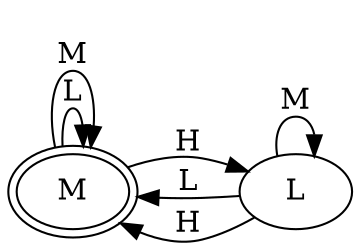 digraph 272 {
rankdir = LR
0 [peripheries = 2]

0 [label = "M"]
0 -> 0 [label = "L"]
0 -> 0 [label = "M"]
0 -> 1 [label = "H"]

1 [label = "L"]
1 -> 0 [label = "L"]
1 -> 1 [label = "M"]
1 -> 0 [label = "H"]

}
